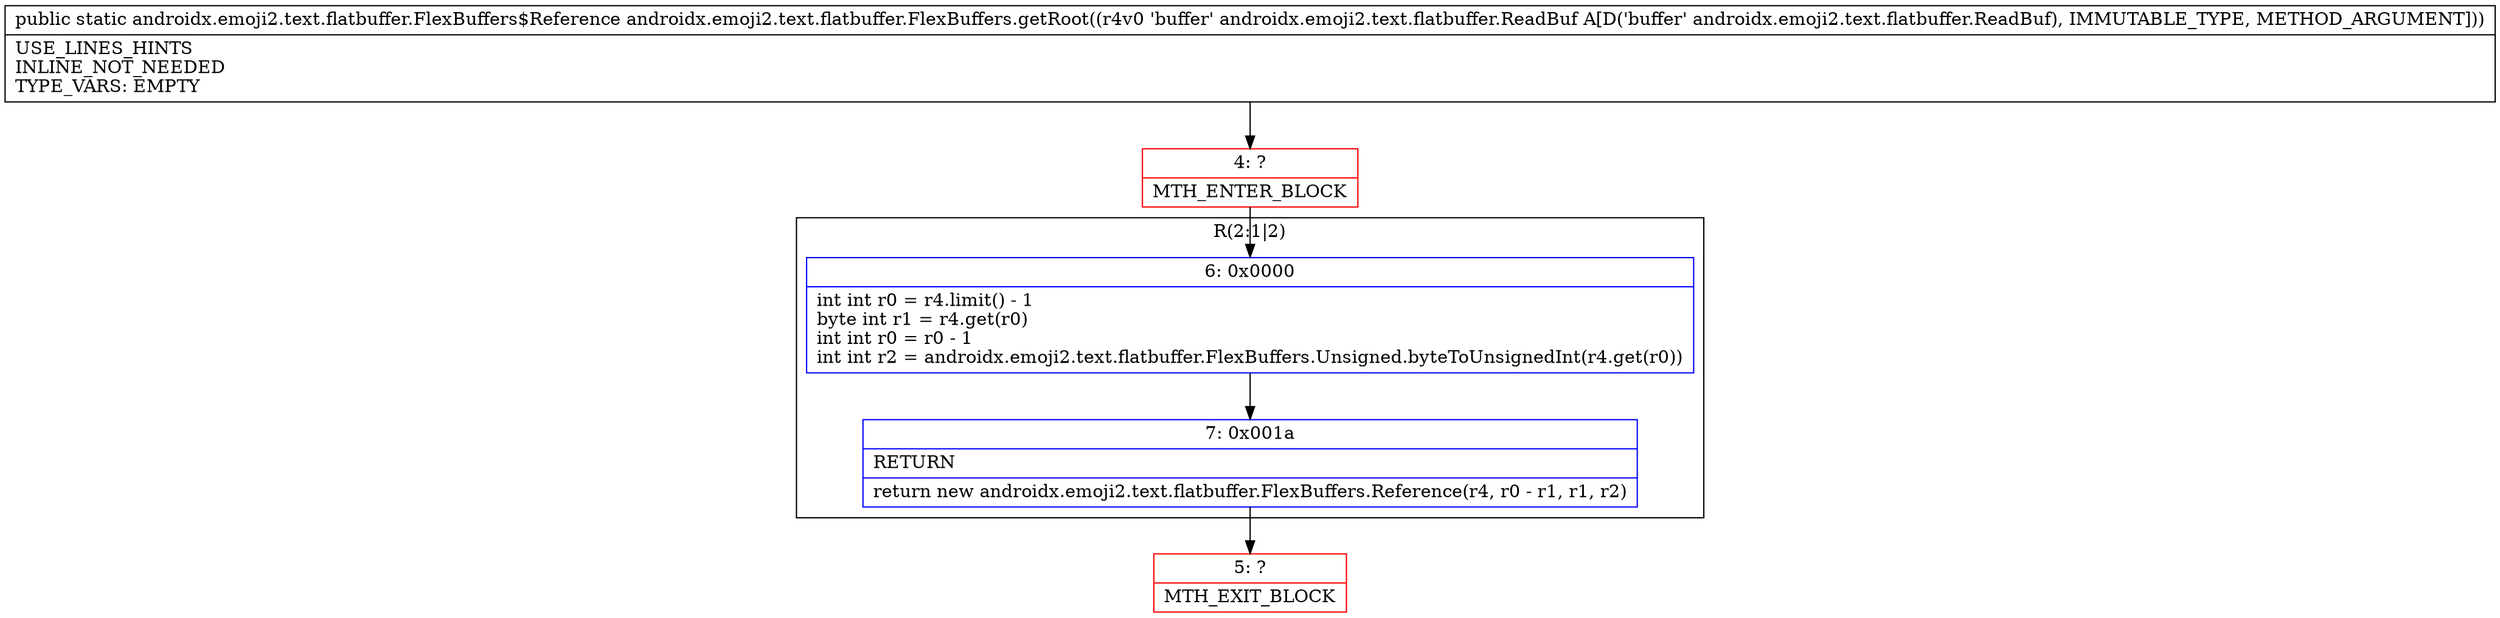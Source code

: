 digraph "CFG forandroidx.emoji2.text.flatbuffer.FlexBuffers.getRoot(Landroidx\/emoji2\/text\/flatbuffer\/ReadBuf;)Landroidx\/emoji2\/text\/flatbuffer\/FlexBuffers$Reference;" {
subgraph cluster_Region_1177027065 {
label = "R(2:1|2)";
node [shape=record,color=blue];
Node_6 [shape=record,label="{6\:\ 0x0000|int int r0 = r4.limit() \- 1\lbyte int r1 = r4.get(r0)\lint int r0 = r0 \- 1\lint int r2 = androidx.emoji2.text.flatbuffer.FlexBuffers.Unsigned.byteToUnsignedInt(r4.get(r0))\l}"];
Node_7 [shape=record,label="{7\:\ 0x001a|RETURN\l|return new androidx.emoji2.text.flatbuffer.FlexBuffers.Reference(r4, r0 \- r1, r1, r2)\l}"];
}
Node_4 [shape=record,color=red,label="{4\:\ ?|MTH_ENTER_BLOCK\l}"];
Node_5 [shape=record,color=red,label="{5\:\ ?|MTH_EXIT_BLOCK\l}"];
MethodNode[shape=record,label="{public static androidx.emoji2.text.flatbuffer.FlexBuffers$Reference androidx.emoji2.text.flatbuffer.FlexBuffers.getRoot((r4v0 'buffer' androidx.emoji2.text.flatbuffer.ReadBuf A[D('buffer' androidx.emoji2.text.flatbuffer.ReadBuf), IMMUTABLE_TYPE, METHOD_ARGUMENT]))  | USE_LINES_HINTS\lINLINE_NOT_NEEDED\lTYPE_VARS: EMPTY\l}"];
MethodNode -> Node_4;Node_6 -> Node_7;
Node_7 -> Node_5;
Node_4 -> Node_6;
}

